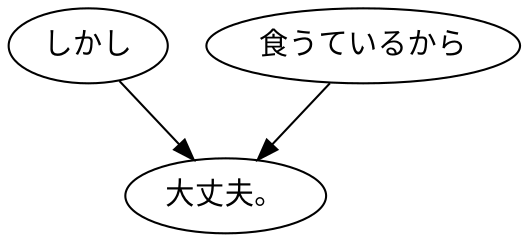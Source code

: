 digraph graph5471 {
	node0 [label="しかし"];
	node1 [label="食うているから"];
	node2 [label="大丈夫。"];
	node0 -> node2;
	node1 -> node2;
}
